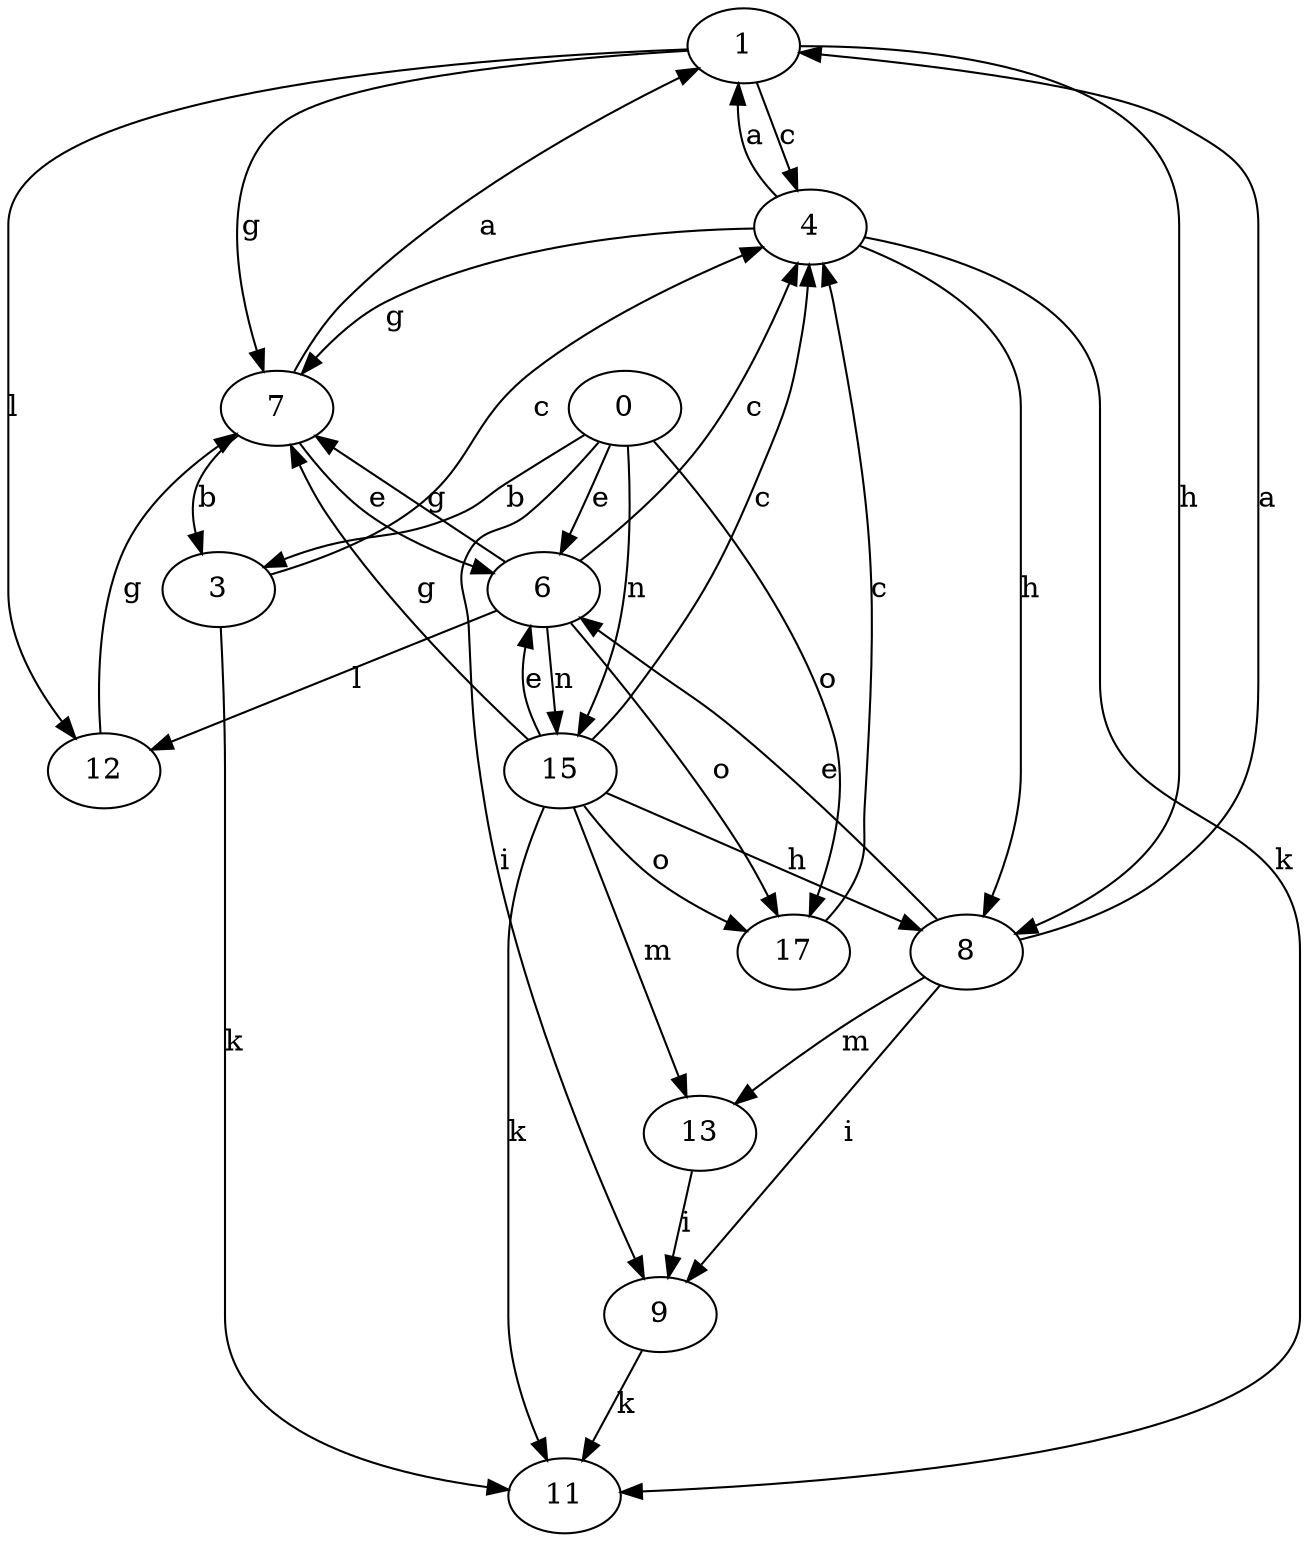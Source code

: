 strict digraph  {
1;
0;
3;
4;
6;
7;
8;
9;
11;
12;
13;
15;
17;
1 -> 4  [label=c];
1 -> 7  [label=g];
1 -> 8  [label=h];
1 -> 12  [label=l];
0 -> 3  [label=b];
0 -> 6  [label=e];
0 -> 9  [label=i];
0 -> 15  [label=n];
0 -> 17  [label=o];
3 -> 4  [label=c];
3 -> 11  [label=k];
4 -> 1  [label=a];
4 -> 7  [label=g];
4 -> 8  [label=h];
4 -> 11  [label=k];
6 -> 4  [label=c];
6 -> 7  [label=g];
6 -> 12  [label=l];
6 -> 15  [label=n];
6 -> 17  [label=o];
7 -> 1  [label=a];
7 -> 3  [label=b];
7 -> 6  [label=e];
8 -> 1  [label=a];
8 -> 6  [label=e];
8 -> 9  [label=i];
8 -> 13  [label=m];
9 -> 11  [label=k];
12 -> 7  [label=g];
13 -> 9  [label=i];
15 -> 4  [label=c];
15 -> 6  [label=e];
15 -> 7  [label=g];
15 -> 8  [label=h];
15 -> 11  [label=k];
15 -> 13  [label=m];
15 -> 17  [label=o];
17 -> 4  [label=c];
}
